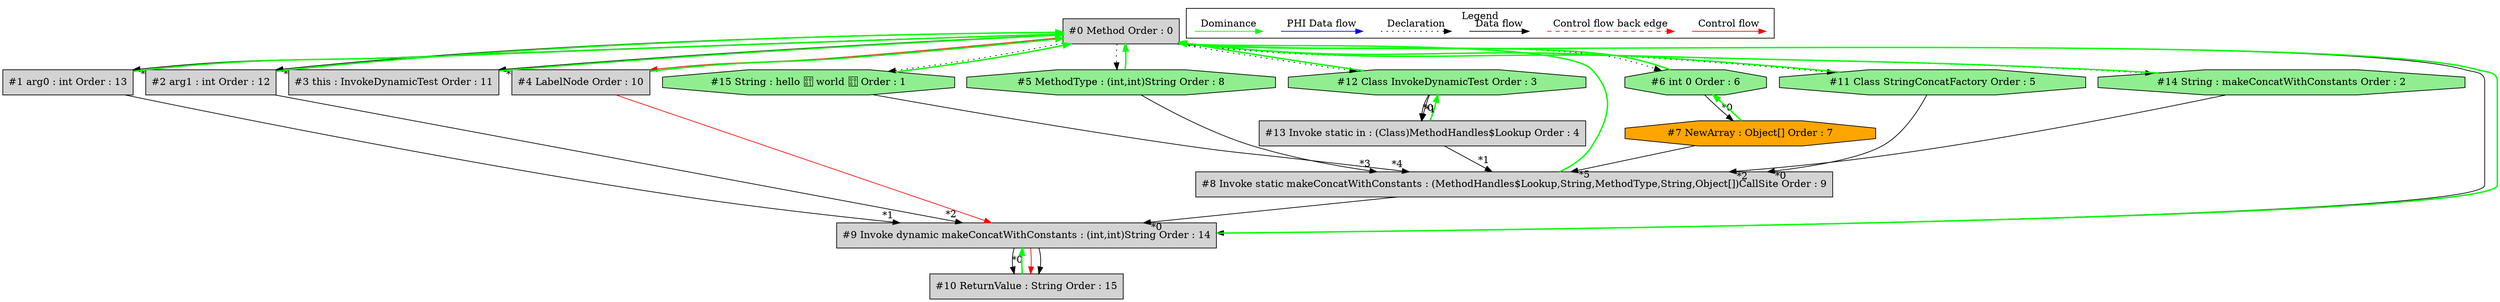 digraph debugoutput {
 ordering="in";
 node0[label="#0 Method Order : 0",shape=box, fillcolor=lightgrey, style=filled];
 node1[label="#1 arg0 : int Order : 13",shape=box, fillcolor=lightgrey, style=filled];
 node1 -> node0[dir="forward" color="green" penwidth="2"];
 node0 -> node1[headlabel="*0", labeldistance=2];
 node2[label="#2 arg1 : int Order : 12",shape=box, fillcolor=lightgrey, style=filled];
 node2 -> node0[dir="forward" color="green" penwidth="2"];
 node0 -> node2[headlabel="*0", labeldistance=2];
 node3[label="#3 this : InvokeDynamicTest Order : 11",shape=box, fillcolor=lightgrey, style=filled];
 node3 -> node0[dir="forward" color="green" penwidth="2"];
 node0 -> node3[headlabel="*0", labeldistance=2];
 node4[label="#4 LabelNode Order : 10",shape=box, fillcolor=lightgrey, style=filled];
 node4 -> node0[dir="forward" color="green" penwidth="2"];
 node0 -> node4[labeldistance=2, color=red, fontcolor=red];
 node5[label="#5 MethodType : (int,int)String Order : 8",shape=octagon, fillcolor=lightgreen, style=filled];
 node5 -> node0[dir="forward" color="green" penwidth="2"];
 node0 -> node5[style=dotted];
 node6[label="#6 int 0 Order : 6",shape=octagon, fillcolor=lightgreen, style=filled];
 node6 -> node0[dir="forward" color="green" penwidth="2"];
 node0 -> node6[style=dotted];
 node7[label="#7 NewArray : Object[] Order : 7",shape=octagon, fillcolor=orange, style=filled];
 node7 -> node6[dir="forward" color="green" penwidth="2"];
 node6 -> node7[headlabel="*0", labeldistance=2];
 node8[label="#8 Invoke static makeConcatWithConstants : (MethodHandles$Lookup,String,MethodType,String,Object[])CallSite Order : 9",shape=box, fillcolor=lightgrey, style=filled];
 node8 -> node0[dir="forward" color="green" penwidth="2"];
 node11 -> node8[headlabel="*0", labeldistance=2];
 node13 -> node8[headlabel="*1", labeldistance=2];
 node14 -> node8[headlabel="*2", labeldistance=2];
 node5 -> node8[headlabel="*3", labeldistance=2];
 node15 -> node8[headlabel="*4", labeldistance=2];
 node7 -> node8[headlabel="*5", labeldistance=2];
 node9[label="#9 Invoke dynamic makeConcatWithConstants : (int,int)String Order : 14",shape=box, fillcolor=lightgrey, style=filled];
 node9 -> node0[dir="forward" color="green" penwidth="2"];
 node8 -> node9[headlabel="*0", labeldistance=2];
 node1 -> node9[headlabel="*1", labeldistance=2];
 node2 -> node9[headlabel="*2", labeldistance=2];
 node0 -> node9;
 node4 -> node9[labeldistance=2, color=red, fontcolor=red];
 node10[label="#10 ReturnValue : String Order : 15",shape=box, fillcolor=lightgrey, style=filled];
 node10 -> node9[dir="forward" color="green" penwidth="2"];
 node9 -> node10[headlabel="*0", labeldistance=2];
 node9 -> node10[labeldistance=2, color=red, fontcolor=red];
 node9 -> node10;
 node11[label="#11 Class StringConcatFactory Order : 5",shape=octagon, fillcolor=lightgreen, style=filled];
 node11 -> node0[dir="forward" color="green" penwidth="2"];
 node0 -> node11[style=dotted];
 node12[label="#12 Class InvokeDynamicTest Order : 3",shape=octagon, fillcolor=lightgreen, style=filled];
 node12 -> node0[dir="forward" color="green" penwidth="2"];
 node0 -> node12[style=dotted];
 node13[label="#13 Invoke static in : (Class)MethodHandles$Lookup Order : 4",shape=box, fillcolor=lightgrey, style=filled];
 node13 -> node12[dir="forward" color="green" penwidth="2"];
 node12 -> node13[headlabel="*0", labeldistance=2];
 node12 -> node13[headlabel="*1", labeldistance=2];
 node14[label="#14 String : makeConcatWithConstants Order : 2",shape=octagon, fillcolor=lightgreen, style=filled];
 node14 -> node0[dir="forward" color="green" penwidth="2"];
 node0 -> node14[style=dotted];
 node15[label="#15 String : hello  world  Order : 1",shape=octagon, fillcolor=lightgreen, style=filled];
 node15 -> node0[dir="forward" color="green" penwidth="2"];
 node0 -> node15[style=dotted];
 subgraph cluster_000 {
  label = "Legend";
  node [shape=point]
  {
   rank=same;
   c0 [style = invis];
   c1 [style = invis];
   c2 [style = invis];
   c3 [style = invis];
   d0 [style = invis];
   d1 [style = invis];
   d2 [style = invis];
   d3 [style = invis];
   d4 [style = invis];
   d5 [style = invis];
   d6 [style = invis];
   d7 [style = invis];
  }
  c0 -> c1 [label="Control flow", style=solid, color=red]
  c2 -> c3 [label="Control flow back edge", style=dashed, color=red]
  d0 -> d1 [label="Data flow"]
  d2 -> d3 [label="Declaration", style=dotted]
  d4 -> d5 [label="PHI Data flow", color=blue]
  d6 -> d7 [label="Dominance", color=green]
 }

}

